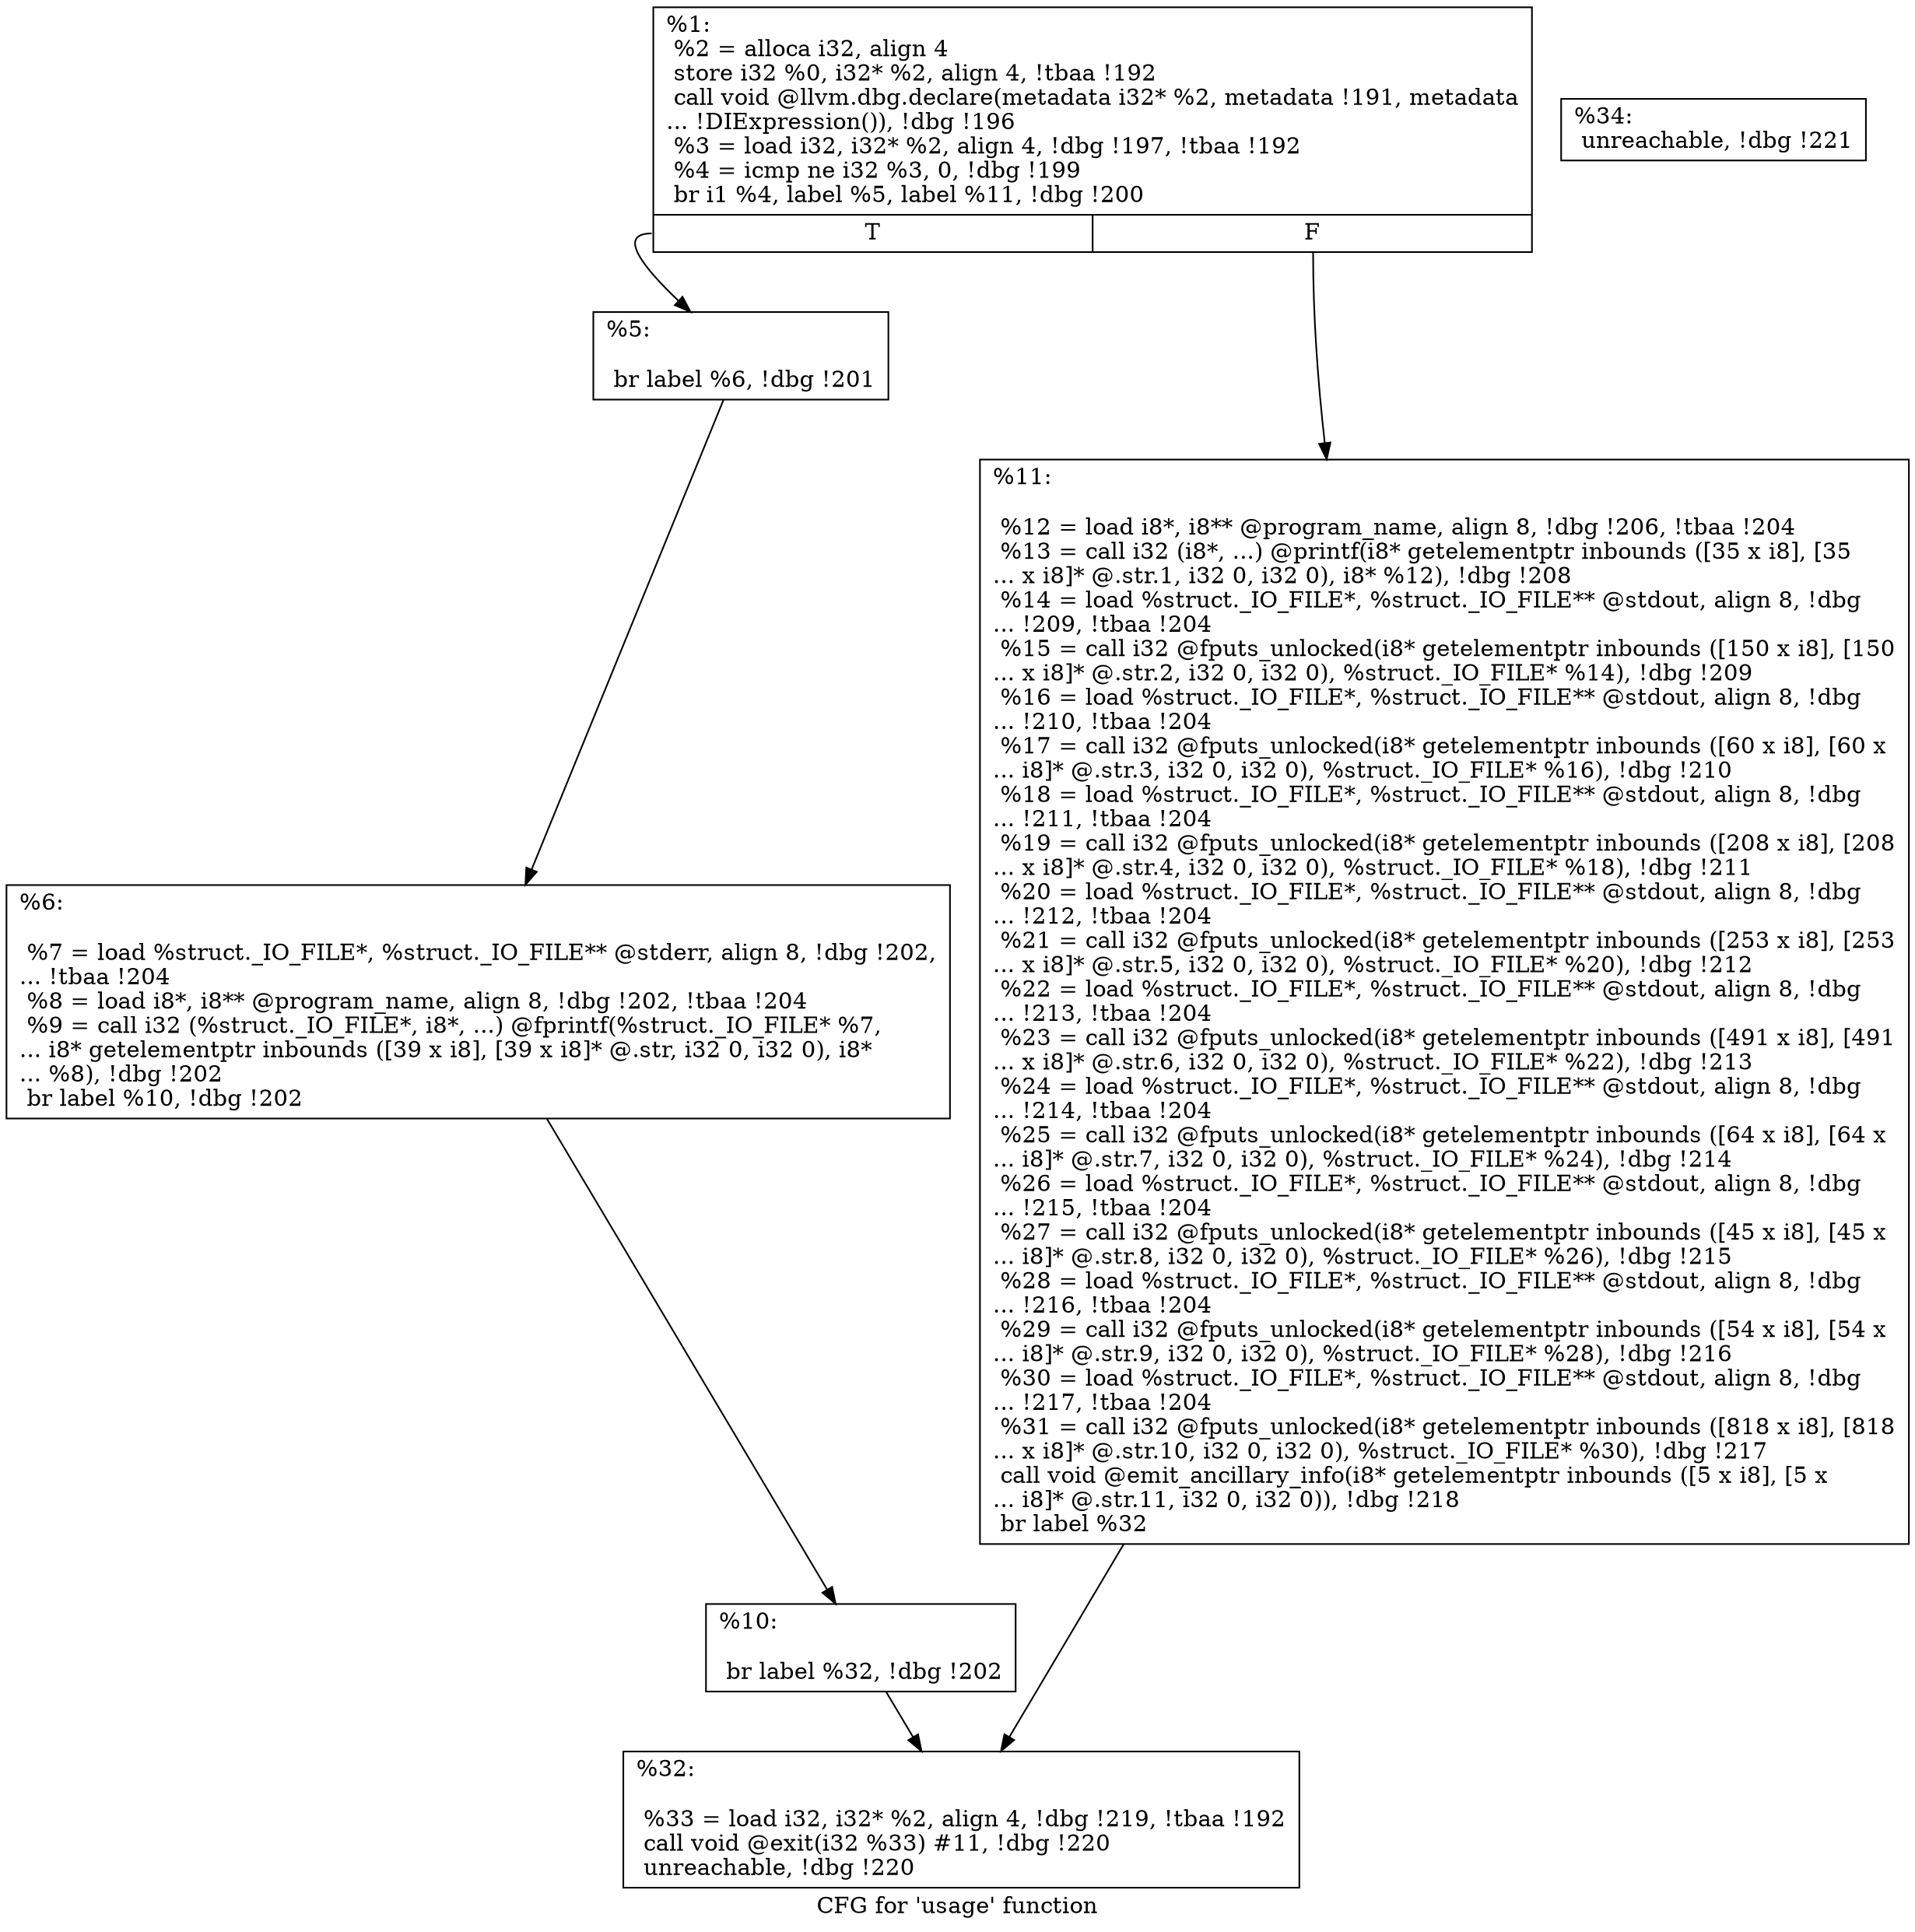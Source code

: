 digraph "CFG for 'usage' function" {
	label="CFG for 'usage' function";

	Node0x126c7e0 [shape=record,label="{%1:\l  %2 = alloca i32, align 4\l  store i32 %0, i32* %2, align 4, !tbaa !192\l  call void @llvm.dbg.declare(metadata i32* %2, metadata !191, metadata\l... !DIExpression()), !dbg !196\l  %3 = load i32, i32* %2, align 4, !dbg !197, !tbaa !192\l  %4 = icmp ne i32 %3, 0, !dbg !199\l  br i1 %4, label %5, label %11, !dbg !200\l|{<s0>T|<s1>F}}"];
	Node0x126c7e0:s0 -> Node0x1286540;
	Node0x126c7e0:s1 -> Node0x1286630;
	Node0x1286540 [shape=record,label="{%5:\l\l  br label %6, !dbg !201\l}"];
	Node0x1286540 -> Node0x1286590;
	Node0x1286590 [shape=record,label="{%6:\l\l  %7 = load %struct._IO_FILE*, %struct._IO_FILE** @stderr, align 8, !dbg !202,\l... !tbaa !204\l  %8 = load i8*, i8** @program_name, align 8, !dbg !202, !tbaa !204\l  %9 = call i32 (%struct._IO_FILE*, i8*, ...) @fprintf(%struct._IO_FILE* %7,\l... i8* getelementptr inbounds ([39 x i8], [39 x i8]* @.str, i32 0, i32 0), i8*\l... %8), !dbg !202\l  br label %10, !dbg !202\l}"];
	Node0x1286590 -> Node0x12865e0;
	Node0x12865e0 [shape=record,label="{%10:\l\l  br label %32, !dbg !202\l}"];
	Node0x12865e0 -> Node0x1286680;
	Node0x1286630 [shape=record,label="{%11:\l\l  %12 = load i8*, i8** @program_name, align 8, !dbg !206, !tbaa !204\l  %13 = call i32 (i8*, ...) @printf(i8* getelementptr inbounds ([35 x i8], [35\l... x i8]* @.str.1, i32 0, i32 0), i8* %12), !dbg !208\l  %14 = load %struct._IO_FILE*, %struct._IO_FILE** @stdout, align 8, !dbg\l... !209, !tbaa !204\l  %15 = call i32 @fputs_unlocked(i8* getelementptr inbounds ([150 x i8], [150\l... x i8]* @.str.2, i32 0, i32 0), %struct._IO_FILE* %14), !dbg !209\l  %16 = load %struct._IO_FILE*, %struct._IO_FILE** @stdout, align 8, !dbg\l... !210, !tbaa !204\l  %17 = call i32 @fputs_unlocked(i8* getelementptr inbounds ([60 x i8], [60 x\l... i8]* @.str.3, i32 0, i32 0), %struct._IO_FILE* %16), !dbg !210\l  %18 = load %struct._IO_FILE*, %struct._IO_FILE** @stdout, align 8, !dbg\l... !211, !tbaa !204\l  %19 = call i32 @fputs_unlocked(i8* getelementptr inbounds ([208 x i8], [208\l... x i8]* @.str.4, i32 0, i32 0), %struct._IO_FILE* %18), !dbg !211\l  %20 = load %struct._IO_FILE*, %struct._IO_FILE** @stdout, align 8, !dbg\l... !212, !tbaa !204\l  %21 = call i32 @fputs_unlocked(i8* getelementptr inbounds ([253 x i8], [253\l... x i8]* @.str.5, i32 0, i32 0), %struct._IO_FILE* %20), !dbg !212\l  %22 = load %struct._IO_FILE*, %struct._IO_FILE** @stdout, align 8, !dbg\l... !213, !tbaa !204\l  %23 = call i32 @fputs_unlocked(i8* getelementptr inbounds ([491 x i8], [491\l... x i8]* @.str.6, i32 0, i32 0), %struct._IO_FILE* %22), !dbg !213\l  %24 = load %struct._IO_FILE*, %struct._IO_FILE** @stdout, align 8, !dbg\l... !214, !tbaa !204\l  %25 = call i32 @fputs_unlocked(i8* getelementptr inbounds ([64 x i8], [64 x\l... i8]* @.str.7, i32 0, i32 0), %struct._IO_FILE* %24), !dbg !214\l  %26 = load %struct._IO_FILE*, %struct._IO_FILE** @stdout, align 8, !dbg\l... !215, !tbaa !204\l  %27 = call i32 @fputs_unlocked(i8* getelementptr inbounds ([45 x i8], [45 x\l... i8]* @.str.8, i32 0, i32 0), %struct._IO_FILE* %26), !dbg !215\l  %28 = load %struct._IO_FILE*, %struct._IO_FILE** @stdout, align 8, !dbg\l... !216, !tbaa !204\l  %29 = call i32 @fputs_unlocked(i8* getelementptr inbounds ([54 x i8], [54 x\l... i8]* @.str.9, i32 0, i32 0), %struct._IO_FILE* %28), !dbg !216\l  %30 = load %struct._IO_FILE*, %struct._IO_FILE** @stdout, align 8, !dbg\l... !217, !tbaa !204\l  %31 = call i32 @fputs_unlocked(i8* getelementptr inbounds ([818 x i8], [818\l... x i8]* @.str.10, i32 0, i32 0), %struct._IO_FILE* %30), !dbg !217\l  call void @emit_ancillary_info(i8* getelementptr inbounds ([5 x i8], [5 x\l... i8]* @.str.11, i32 0, i32 0)), !dbg !218\l  br label %32\l}"];
	Node0x1286630 -> Node0x1286680;
	Node0x1286680 [shape=record,label="{%32:\l\l  %33 = load i32, i32* %2, align 4, !dbg !219, !tbaa !192\l  call void @exit(i32 %33) #11, !dbg !220\l  unreachable, !dbg !220\l}"];
	Node0x12866d0 [shape=record,label="{%34:                                                  \l  unreachable, !dbg !221\l}"];
}
